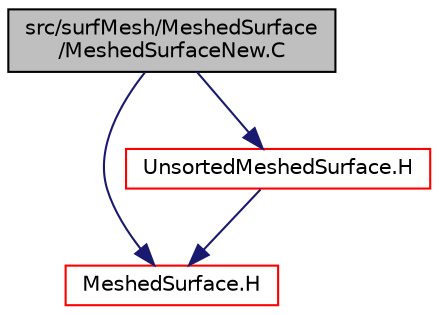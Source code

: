digraph "src/surfMesh/MeshedSurface/MeshedSurfaceNew.C"
{
  bgcolor="transparent";
  edge [fontname="Helvetica",fontsize="10",labelfontname="Helvetica",labelfontsize="10"];
  node [fontname="Helvetica",fontsize="10",shape=record];
  Node1 [label="src/surfMesh/MeshedSurface\l/MeshedSurfaceNew.C",height=0.2,width=0.4,color="black", fillcolor="grey75", style="filled", fontcolor="black"];
  Node1 -> Node2 [color="midnightblue",fontsize="10",style="solid",fontname="Helvetica"];
  Node2 [label="MeshedSurface.H",height=0.2,width=0.4,color="red",URL="$a09982.html"];
  Node1 -> Node3 [color="midnightblue",fontsize="10",style="solid",fontname="Helvetica"];
  Node3 [label="UnsortedMeshedSurface.H",height=0.2,width=0.4,color="red",URL="$a10084.html"];
  Node3 -> Node2 [color="midnightblue",fontsize="10",style="solid",fontname="Helvetica"];
}

